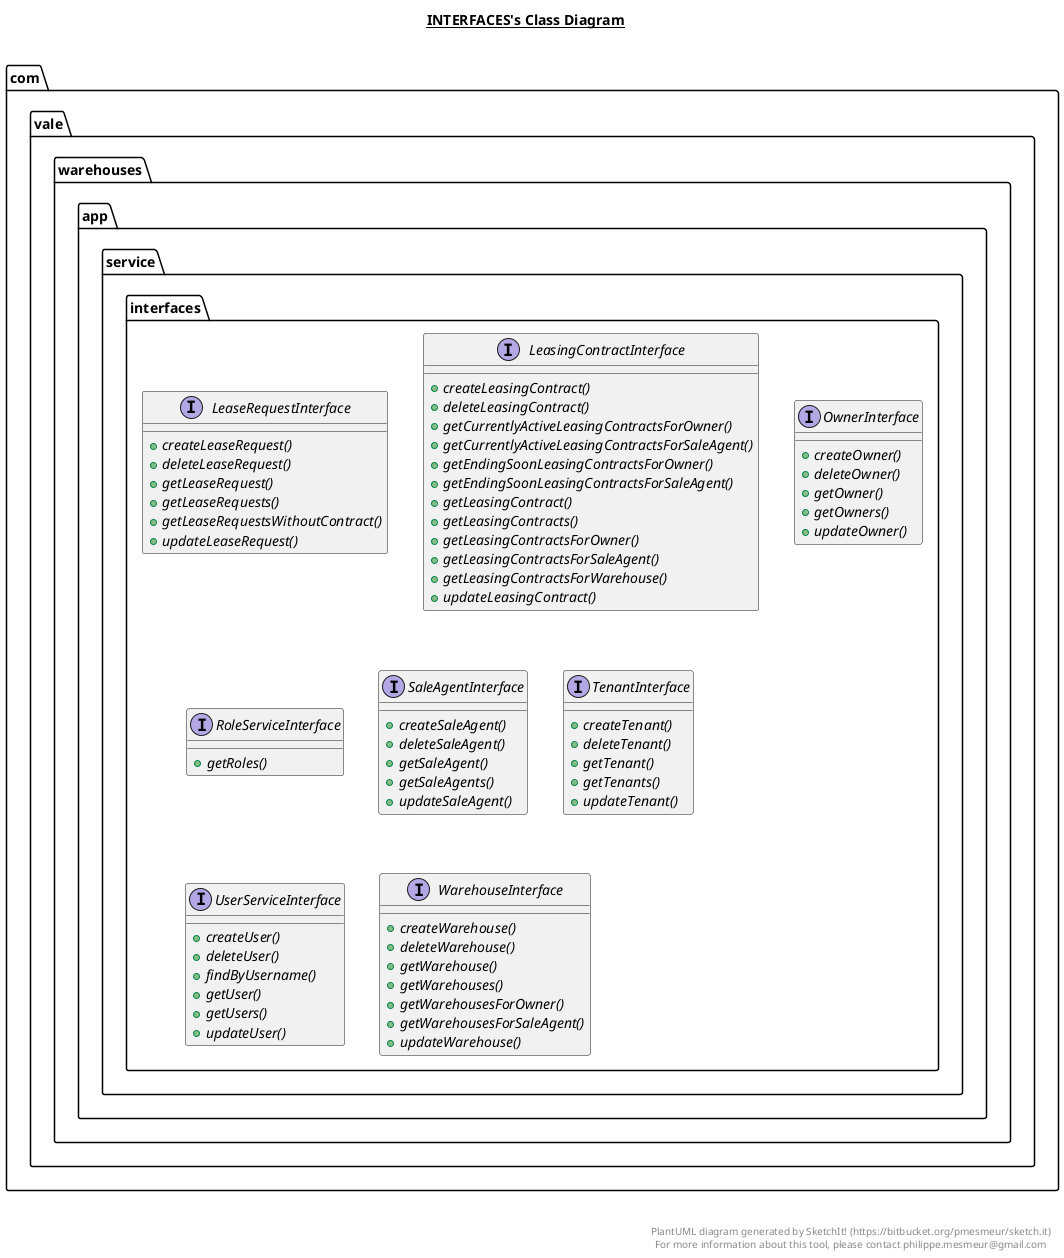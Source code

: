 @startuml

title __INTERFACES's Class Diagram__\n

  namespace com.vale.warehouses {
    namespace app.service {
      namespace interfaces {
        interface com.vale.warehouses.app.service.interfaces.LeaseRequestInterface {
            {abstract} + createLeaseRequest()
            {abstract} + deleteLeaseRequest()
            {abstract} + getLeaseRequest()
            {abstract} + getLeaseRequests()
            {abstract} + getLeaseRequestsWithoutContract()
            {abstract} + updateLeaseRequest()
        }
      }
    }
  }
  

  namespace com.vale.warehouses {
    namespace app.service {
      namespace interfaces {
        interface com.vale.warehouses.app.service.interfaces.LeasingContractInterface {
            {abstract} + createLeasingContract()
            {abstract} + deleteLeasingContract()
            {abstract} + getCurrentlyActiveLeasingContractsForOwner()
            {abstract} + getCurrentlyActiveLeasingContractsForSaleAgent()
            {abstract} + getEndingSoonLeasingContractsForOwner()
            {abstract} + getEndingSoonLeasingContractsForSaleAgent()
            {abstract} + getLeasingContract()
            {abstract} + getLeasingContracts()
            {abstract} + getLeasingContractsForOwner()
            {abstract} + getLeasingContractsForSaleAgent()
            {abstract} + getLeasingContractsForWarehouse()
            {abstract} + updateLeasingContract()
        }
      }
    }
  }
  

  namespace com.vale.warehouses {
    namespace app.service {
      namespace interfaces {
        interface com.vale.warehouses.app.service.interfaces.OwnerInterface {
            {abstract} + createOwner()
            {abstract} + deleteOwner()
            {abstract} + getOwner()
            {abstract} + getOwners()
            {abstract} + updateOwner()
        }
      }
    }
  }
  

  namespace com.vale.warehouses {
    namespace app.service {
      namespace interfaces {
        interface com.vale.warehouses.app.service.interfaces.RoleServiceInterface {
            {abstract} + getRoles()
        }
      }
    }
  }
  

  namespace com.vale.warehouses {
    namespace app.service {
      namespace interfaces {
        interface com.vale.warehouses.app.service.interfaces.SaleAgentInterface {
            {abstract} + createSaleAgent()
            {abstract} + deleteSaleAgent()
            {abstract} + getSaleAgent()
            {abstract} + getSaleAgents()
            {abstract} + updateSaleAgent()
        }
      }
    }
  }
  

  namespace com.vale.warehouses {
    namespace app.service {
      namespace interfaces {
        interface com.vale.warehouses.app.service.interfaces.TenantInterface {
            {abstract} + createTenant()
            {abstract} + deleteTenant()
            {abstract} + getTenant()
            {abstract} + getTenants()
            {abstract} + updateTenant()
        }
      }
    }
  }
  

  namespace com.vale.warehouses {
    namespace app.service {
      namespace interfaces {
        interface com.vale.warehouses.app.service.interfaces.UserServiceInterface {
            {abstract} + createUser()
            {abstract} + deleteUser()
            {abstract} + findByUsername()
            {abstract} + getUser()
            {abstract} + getUsers()
            {abstract} + updateUser()
        }
      }
    }
  }
  

  namespace com.vale.warehouses {
    namespace app.service {
      namespace interfaces {
        interface com.vale.warehouses.app.service.interfaces.WarehouseInterface {
            {abstract} + createWarehouse()
            {abstract} + deleteWarehouse()
            {abstract} + getWarehouse()
            {abstract} + getWarehouses()
            {abstract} + getWarehousesForOwner()
            {abstract} + getWarehousesForSaleAgent()
            {abstract} + updateWarehouse()
        }
      }
    }
  }
  



right footer


PlantUML diagram generated by SketchIt! (https://bitbucket.org/pmesmeur/sketch.it)
For more information about this tool, please contact philippe.mesmeur@gmail.com
endfooter

@enduml
